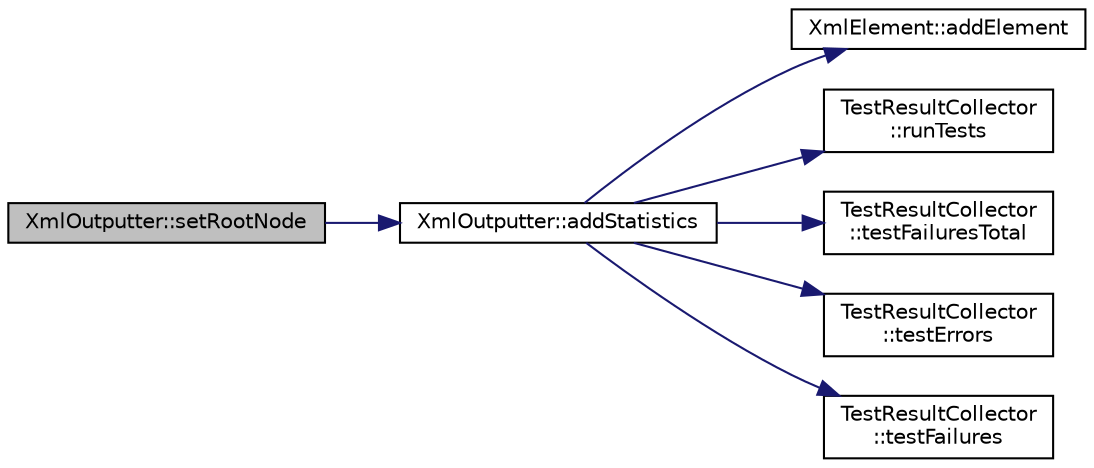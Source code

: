 digraph "XmlOutputter::setRootNode"
{
  edge [fontname="Helvetica",fontsize="10",labelfontname="Helvetica",labelfontsize="10"];
  node [fontname="Helvetica",fontsize="10",shape=record];
  rankdir="LR";
  Node1 [label="XmlOutputter::setRootNode",height=0.2,width=0.4,color="black", fillcolor="grey75", style="filled", fontcolor="black"];
  Node1 -> Node2 [color="midnightblue",fontsize="10",style="solid",fontname="Helvetica"];
  Node2 [label="XmlOutputter::addStatistics",height=0.2,width=0.4,color="black", fillcolor="white", style="filled",URL="$class_xml_outputter.html#a33d4ace9cb5746e9fd39c901b5632e84",tooltip="Adds the statics element to the root node. "];
  Node2 -> Node3 [color="midnightblue",fontsize="10",style="solid",fontname="Helvetica"];
  Node3 [label="XmlElement::addElement",height=0.2,width=0.4,color="black", fillcolor="white", style="filled",URL="$class_xml_element.html#a444321a1de2a7f52994c53f9e6e0d942",tooltip="Adds a child element to the element. "];
  Node2 -> Node4 [color="midnightblue",fontsize="10",style="solid",fontname="Helvetica"];
  Node4 [label="TestResultCollector\l::runTests",height=0.2,width=0.4,color="black", fillcolor="white", style="filled",URL="$class_test_result_collector.html#a80406d903bf73568fa8b8154585f1d33",tooltip="Gets the number of run tests. "];
  Node2 -> Node5 [color="midnightblue",fontsize="10",style="solid",fontname="Helvetica"];
  Node5 [label="TestResultCollector\l::testFailuresTotal",height=0.2,width=0.4,color="black", fillcolor="white", style="filled",URL="$class_test_result_collector.html#af2f843ad7cafcfa383f2f86d222fa2f4",tooltip="Gets the total number of detected failures. "];
  Node2 -> Node6 [color="midnightblue",fontsize="10",style="solid",fontname="Helvetica"];
  Node6 [label="TestResultCollector\l::testErrors",height=0.2,width=0.4,color="black", fillcolor="white", style="filled",URL="$class_test_result_collector.html#a8c5f204022975944832789606f2c657b",tooltip="Gets the number of detected errors (uncaught exception). "];
  Node2 -> Node7 [color="midnightblue",fontsize="10",style="solid",fontname="Helvetica"];
  Node7 [label="TestResultCollector\l::testFailures",height=0.2,width=0.4,color="black", fillcolor="white", style="filled",URL="$class_test_result_collector.html#afdd272f678edd078b7fd2699f831a243",tooltip="Gets the number of detected failures (failed assertion). "];
}
